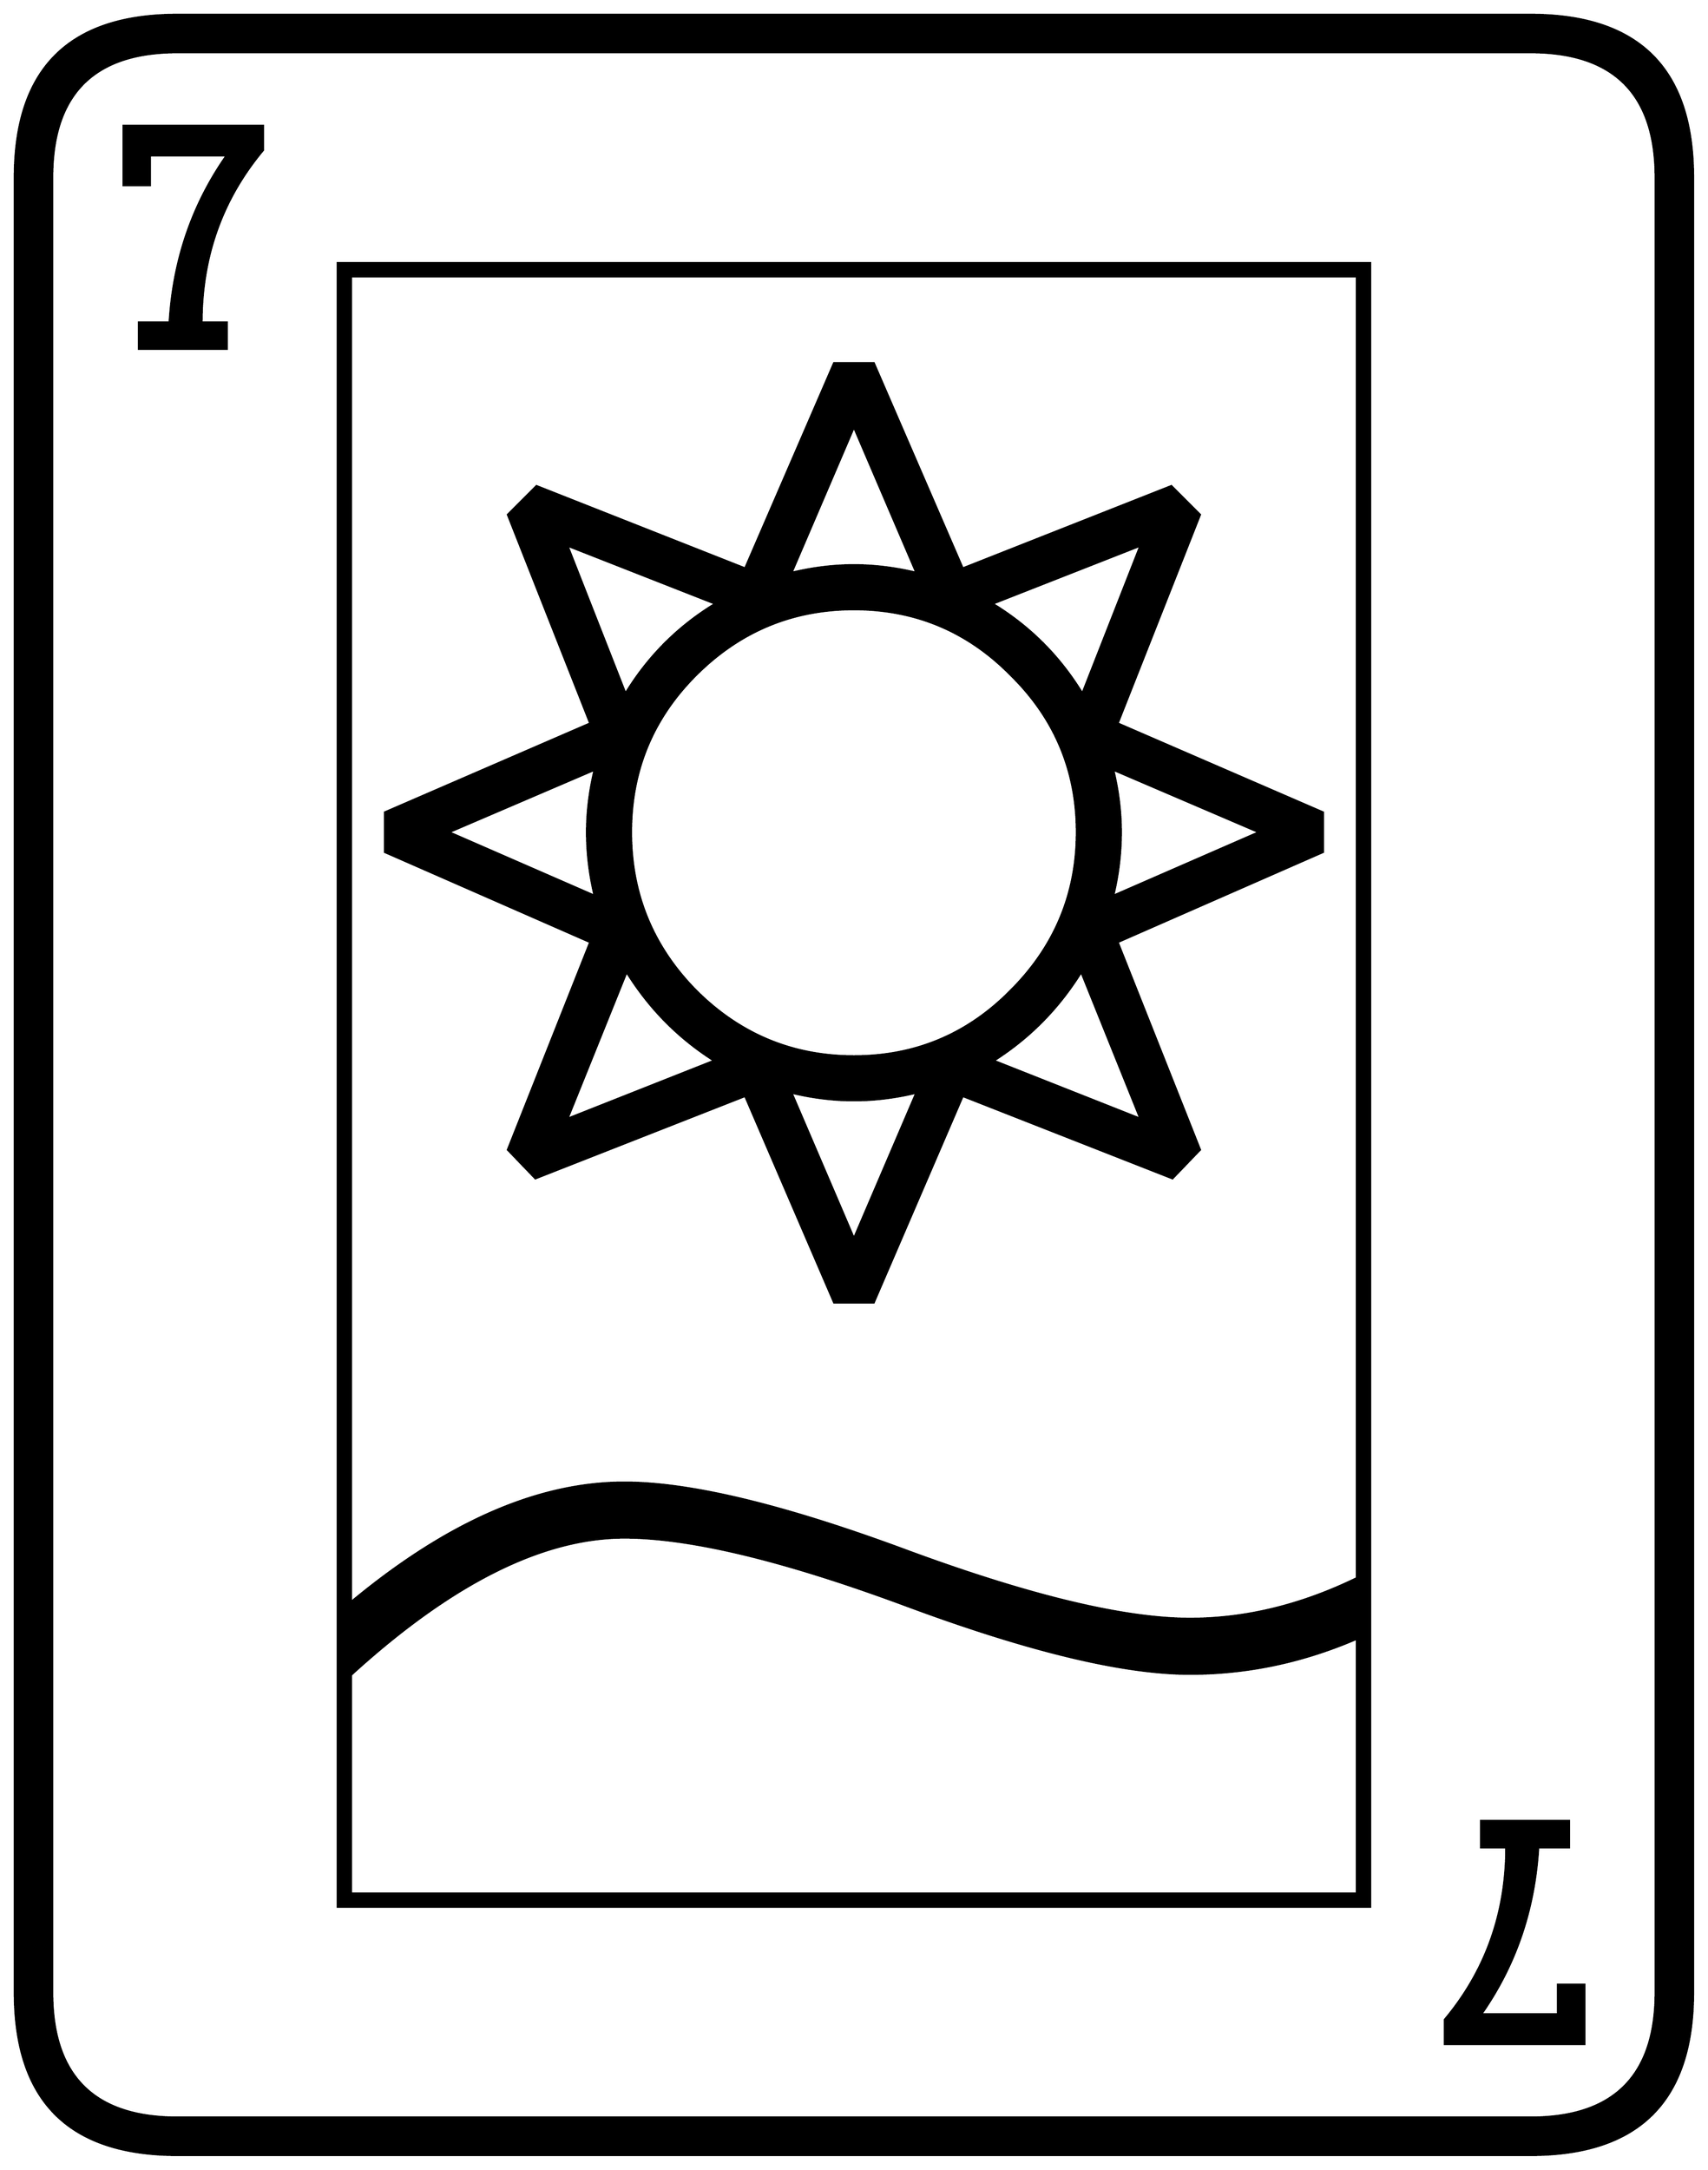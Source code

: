 


\begin{tikzpicture}[y=0.80pt, x=0.80pt, yscale=-1.0, xscale=1.0, inner sep=0pt, outer sep=0pt]
\begin{scope}[shift={(100.0,1706.0)},nonzero rule]
  \path[draw=.,fill=.,line width=1.600pt] (1578.0,244.0) .. controls
    (1578.0,342.667) and (1528.667,392.0) .. (1430.0,392.0) --
    (198.0,392.0) .. controls (99.333,392.0) and (50.0,342.667) ..
    (50.0,244.0) -- (50.0,-1408.0) .. controls (50.0,-1506.667)
    and (99.333,-1556.0) .. (198.0,-1556.0) -- (1430.0,-1556.0) ..
    controls (1528.667,-1556.0) and (1578.0,-1506.667) ..
    (1578.0,-1408.0) -- (1578.0,244.0) -- cycle(1544.0,244.0) --
    (1544.0,-1408.0) .. controls (1544.0,-1484.0) and
    (1506.0,-1522.0) .. (1430.0,-1522.0) -- (198.0,-1522.0) ..
    controls (122.0,-1522.0) and (84.0,-1484.0) ..
    (84.0,-1408.0) -- (84.0,244.0) .. controls (84.0,320.0) and
    (122.0,358.0) .. (198.0,358.0) -- (1430.0,358.0) .. controls
    (1506.0,358.0) and (1544.0,320.0) .. (1544.0,244.0) --
    cycle(276.0,-1433.0) .. controls (238.667,-1388.333) and
    (220.0,-1336.0) .. (220.0,-1276.0) -- (243.0,-1276.0) --
    (243.0,-1252.0) -- (163.0,-1252.0) -- (163.0,-1276.0) --
    (191.0,-1276.0) .. controls (194.333,-1332.667) and
    (211.667,-1383.333) .. (243.0,-1428.0) -- (173.0,-1428.0) --
    (173.0,-1401.0) -- (149.0,-1401.0) -- (149.0,-1455.0) --
    (276.0,-1455.0) -- (276.0,-1433.0) -- cycle(1284.0,166.0) --
    (344.0,166.0) -- (344.0,-1330.0) -- (1284.0,-1330.0) --
    (1284.0,166.0) -- cycle(1479.0,291.0) -- (1352.0,291.0) --
    (1352.0,269.0) .. controls (1389.333,224.333) and (1408.0,172.0)
    .. (1408.0,112.0) -- (1385.0,112.0) -- (1385.0,88.0) --
    (1465.0,88.0) -- (1465.0,112.0) -- (1437.0,112.0) ..
    controls (1433.667,168.667) and (1416.333,219.333) .. (1385.0,264.0)
    -- (1455.0,264.0) -- (1455.0,237.0) -- (1479.0,237.0) --
    (1479.0,291.0) -- cycle(1272.0,-133.0) -- (1272.0,-1318.0)
    -- (356.0,-1318.0) -- (356.0,-111.0) .. controls
    (443.333,-183.667) and (526.333,-220.0) .. (605.0,-220.0) ..
    controls (665.0,-220.0) and (750.667,-199.333) .. (862.0,-158.0)
    .. controls (974.0,-116.667) and (1060.0,-96.0) ..
    (1120.0,-96.0) .. controls (1170.667,-96.0) and
    (1221.333,-108.333) .. (1272.0,-133.0) -- cycle(1272.0,154.0) --
    (1272.0,-78.0) .. controls (1222.667,-56.667) and (1172.0,-46.0)
    .. (1120.0,-46.0) .. controls (1059.333,-46.0) and
    (973.333,-66.667) .. (862.0,-108.0) .. controls (750.667,-149.333)
    and (665.0,-170.0) .. (605.0,-170.0) .. controls
    (530.333,-170.0) and (447.333,-128.333) .. (356.0,-45.0) --
    (356.0,154.0) -- (1272.0,154.0) -- cycle(1241.0,-794.0) --
    (1054.0,-712.0) -- (1129.0,-523.0) -- (1104.0,-497.0) --
    (913.0,-572.0) -- (832.0,-384.0) -- (796.0,-384.0) --
    (715.0,-572.0) -- (524.0,-497.0) -- (499.0,-523.0) --
    (574.0,-712.0) -- (387.0,-794.0) -- (387.0,-830.0) --
    (574.0,-911.0) -- (499.0,-1101.0) -- (525.0,-1127.0) --
    (715.0,-1052.0) -- (796.0,-1239.0) -- (832.0,-1239.0) --
    (913.0,-1052.0) -- (1103.0,-1127.0) -- (1129.0,-1101.0) --
    (1054.0,-911.0) -- (1241.0,-830.0) -- (1241.0,-794.0) --
    cycle(1075.0,-1073.0) -- (940.0,-1020.0) .. controls
    (974.0,-999.333) and (1001.333,-972.0) .. (1022.0,-938.0) --
    (1075.0,-1073.0) -- cycle(871.0,-1048.0) -- (814.0,-1181.0)
    -- (757.0,-1048.0) .. controls (776.333,-1052.667) and
    (795.333,-1055.0) .. (814.0,-1055.0) .. controls
    (832.667,-1055.0) and (851.667,-1052.667) .. (871.0,-1048.0) --
    cycle(1183.0,-812.0) -- (1050.0,-869.0) .. controls
    (1054.667,-849.667) and (1057.0,-830.667) .. (1057.0,-812.0) ..
    controls (1057.0,-792.667) and (1054.667,-773.333) ..
    (1050.0,-754.0) -- (1183.0,-812.0) -- cycle(688.0,-1020.0)
    -- (553.0,-1073.0) -- (606.0,-938.0) .. controls
    (626.667,-972.0) and (654.0,-999.333) .. (688.0,-1020.0) --
    cycle(1075.0,-551.0) -- (1021.0,-685.0) .. controls
    (1000.333,-651.667) and (973.667,-624.667) .. (941.0,-604.0) --
    (1075.0,-551.0) -- cycle(1017.0,-812.0) .. controls
    (1017.0,-868.0) and (997.0,-915.667) .. (957.0,-955.0) ..
    controls (917.667,-995.0) and (870.0,-1015.0) ..
    (814.0,-1015.0) .. controls (758.0,-1015.0) and
    (710.0,-995.0) .. (670.0,-955.0) .. controls (630.667,-915.667)
    and (611.0,-868.0) .. (611.0,-812.0) .. controls
    (611.0,-756.0) and (630.667,-708.0) .. (670.0,-668.0) ..
    controls (710.0,-628.0) and (758.0,-608.0) .. (814.0,-608.0)
    .. controls (870.0,-608.0) and (917.667,-628.0) ..
    (957.0,-668.0) .. controls (997.0,-708.0) and
    (1017.0,-756.0) .. (1017.0,-812.0) -- cycle(578.0,-754.0) ..
    controls (573.333,-773.333) and (571.0,-792.667) .. (571.0,-812.0)
    .. controls (571.0,-830.667) and (573.333,-849.667) ..
    (578.0,-869.0) -- (445.0,-812.0) -- (578.0,-754.0) --
    cycle(871.0,-575.0) .. controls (851.667,-570.333) and
    (832.667,-568.0) .. (814.0,-568.0) .. controls (795.333,-568.0)
    and (776.333,-570.333) .. (757.0,-575.0) -- (814.0,-442.0) --
    (871.0,-575.0) -- cycle(687.0,-604.0) .. controls
    (654.333,-624.667) and (627.667,-651.667) .. (607.0,-685.0) --
    (553.0,-551.0) -- (687.0,-604.0) -- cycle;
\end{scope}

\end{tikzpicture}

